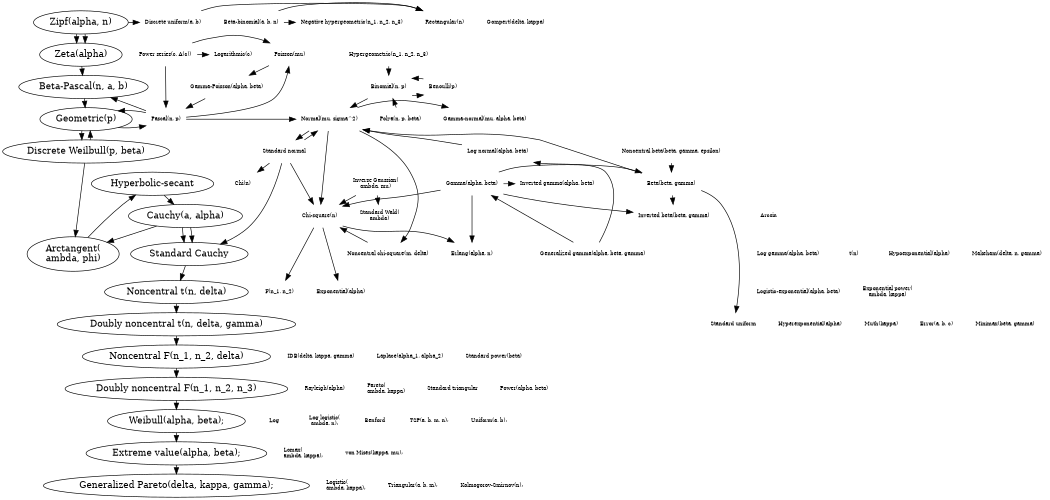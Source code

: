                     /* prob-relat.dot,  3 Mar 14 */

digraph G {

   ranksep = 0.2;
   arrowsize=0.8;
   size = "7.0,6.7";

   {
/*   node [color = white, shape = plaintext, fontsize = 10]; */

Zipf ->
Zeta ->
Beta_Pascal ->
Geometric ->
Discrete_Weilbull ->
Arctangent ->
Hyperbolic_secant ->
Cauchy ->
Standard_Cauchy ->
Noncentral_t ->
Doubly_noncentral_t ->
Noncentral_F ->
Doubly_noncentral_F ->
Weibull ->
Extreme_value ->
Generalized_Pareto
   }

   node[color=white, fontsize=8];
/*   nodesep=0.05; */
/*   minlen=0.2; */

   node [shape=box];
   edge[dir=forward];


   {rank = same;
Zipf[label="Zipf(\alpha, n)"];
Discrete_uniform[label="Discrete uniform(a, b)"];
Rectangular[label="Rectangular(n)"];
Beta_binomial[label="Beta-binomial(a, b, n)"];
Negative_hypergeometric[label="Negative hypergeometric(n_1, n_2, n_3)"];
   }

   Zipf -> { Discrete_uniform; Zeta }
   Discrete_uniform -> Rectangular
   Beta_binomial -> { Rectangular; Negative_hypergeometric }

   {rank = same;
Zeta[label="Zeta(\alpha)"];
Logarithmic[label="Logarithmic(c)"];
Power_series[label="Power series(c, A(c))"];
Poisson[label="Poisson(\mu)"];
Hypergeometric[label="Hypergeometric(n_1, n_2, n_3)"];
   }

   Power_series -> { Logarithmic; Poisson; Pascal }
   Poisson -> Gamma_Poisson
   Hypergeometric -> Binomial

   {rank = same;
Beta_Pascal[label="Beta-Pascal(n, a, b)"];
Gamma_Poisson[label="Gamma-Poisson(\alpha, \beta)"];
Binomial[label="Binomial(n, p)"];
Benoulli[label="Benoulli(p)"];
   }

   Gamma_Poisson -> Pascal
   Binomial -> { Benoulli; Normal }
   Benoulli -> Binomial

   {rank = same;
Geometric[label="Geometric(p)"];
Pascal[label="Pascal(n, p)"];
Normal[label="Normal(\mu, \sigma^2)"];
Polya[label="Polya(n, p, \beta)"];
Gamma_normal[label="Gamma-normal(\mu, \alpha, \beta)"];
   }

   Geometric -> Pascal
   Pascal -> { Geometric; Beta_Pascal; Poisson; Normal }
   Normal -> { Gamma_normal; Chi_square; Noncentral_chi_square; Standard_normal }
   Polya -> Binomial

   {rank = same;
Discrete_Weilbull[label="Discrete Weilbull(p, \beta)"];
Standard_normal[label="Standard normal"];
Log_normal[label="Log normal(\alpha, \beta)"];
Noncentral_beta[label="Noncentral beta(\beta, \gamma, \epsilon)"];
   }

   Discrete_Weilbull -> Geometric
   Standard_normal -> { Normal; Chi; Chi_square; Standard_Cauchy }
   Log_normal -> Normal
   Noncentral_beta -> Beta

   {rank = same;
Arctangent[label="Arctangent(\lambda, \phi)"];
Noncentral_chi_square[label="Noncentral chi-square(m, \delta)"];
Log_gamma[label="Log gamma(\alpha, \beta)"];
Generalized_gamma[label="Generalized gamma(\alpha, \beta, \gamma)"];
   }

   Noncentral_chi_square -> Chi_square
   Generalized_gamma -> { Log_normal; Gamma }

   {rank = same;
Hyperbolic_secant[label="Hyperbolic-secant"];
Inverse_Gaussian[label="Inverse Gaussian(\lambda, \mu)"];
Chi[label="Chi(n)"];
Inverted_gamma[label="Inverted gamma(\alpha, \beta)"];
Gamma[label="Gamma(\alpha, \beta)"];
Beta[label="Beta(\beta, \gamma)"];
   }

   Inverse_Gaussian -> { Chi_square; Standard_Wald }
   Gamma -> { Inverted_gamma; Beta; Inverted_beta; Erlang; Chi_square }
   Beta -> { Normal; Standard_uniform; Inverted_beta }

   {rank = same;
Cauchy[label="Cauchy(a, \alpha)"];
Standard_Wald[label="Standard Wald(\lambda)"];
Chi_square[label="Chi-square(n)"];
Inverted_beta[label="Inverted beta(\beta, \gamma)"];
Arcsin[label="Arcsin"];
   }

   Cauchy -> { Standard_Cauchy; Arctangent }
   Chi_square -> { Erlang; Exponential; F }

   {rank = same;
Standard_Cauchy[label="Standard Cauchy"];
t[label="t(n)"];
Hypoexponential[label="Hypoexponential(\alpha)"];
Erlang[label="Erlang(\alpha, n)"];
Makeham[label="Makeham(\delta, n, \gamma)"];
   }

   {rank = same;
Gompert[label="Gompert(\delta, \kappa)"];
   }

   {rank = same;
Noncentral_t[label="Noncentral t(n, \delta)"];
F[label="F(n_1, n_2)"];
Exponential[label="Exponential(\alpha)"];
Logistic_exponential[label="Logistic-exponential(\alpha, \beta)"];
Exponential_power[label="Exponential power(\lambda, \kappa)"];
   }

   {rank = same;
Doubly_noncentral_t[label="Doubly noncentral t(n, \delta, \gamma)"];
Hyperexponential[label="Hyperexponential(\alpha)"];
Muth[label="Muth(\kappa)"];
Error[label="Error(a, b, c)"];
Standard_uniform[label="Standard uniform"];
Minimax[label="Minimax(\beta, \gamma)"];
   }

   {rank = same;
Noncentral_F[label="Noncentral F(n_1, n_2, \delta)"];
IDB[label="IDB(\delta, \kappa, \gamma)"];
Laplace[label="Laplace(\alpha_1, \alpha_2)"];
Standard_power[label="Standard power(\beta)"];
   }

   {rank = same;
Doubly_noncentral_F[label="Doubly noncentral F(n_1, n_2, n_3)"];
Rayleigh[label="Rayleigh(\alpha)"];
Pareto[label="Pareto(\lambda, \kappa)"];
Standard_triangular[label="Standard triangular"];
Power[label="Power(\alpha, \beta)"];
   }

   {rank = same;
Weibull[label="Weibull(\alpha, \beta);"]
Log logistic[label="Log logistic(\lambda, n);"]
Benford[label="Benford"];
TSP[label="TSP(a, b, m, n);"]
Uniform[label="Uniform(a, b);"]
   }

   {rank = same;
Extreme_value[label="Extreme value(\alpha, \beta);"]
Lomax[label="Lomax(\lambda, \kappa);"]
von_Mises[label="von Mises(\kappa, \mu);"]
   }

   {rank = same;
Generalized_Pareto[label="Generalized Pareto(\delta, \kappa, \gamma);"]
Logistic[label="Logistic(\lambda, \kappa);"]
Triangular[label="Triangular(a, b, m);"]
Kolmogorov_Smirnov[label="Kolmogorov-Smirnov(n);"]
   }

}


